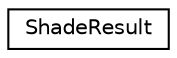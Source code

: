 digraph G
{
  edge [fontname="Helvetica",fontsize="10",labelfontname="Helvetica",labelfontsize="10"];
  node [fontname="Helvetica",fontsize="10",shape=record];
  rankdir=LR;
  Node1 [label="ShadeResult",height=0.2,width=0.4,color="black", fillcolor="white", style="filled",URL="$da/db2/structShadeResult.html"];
}
